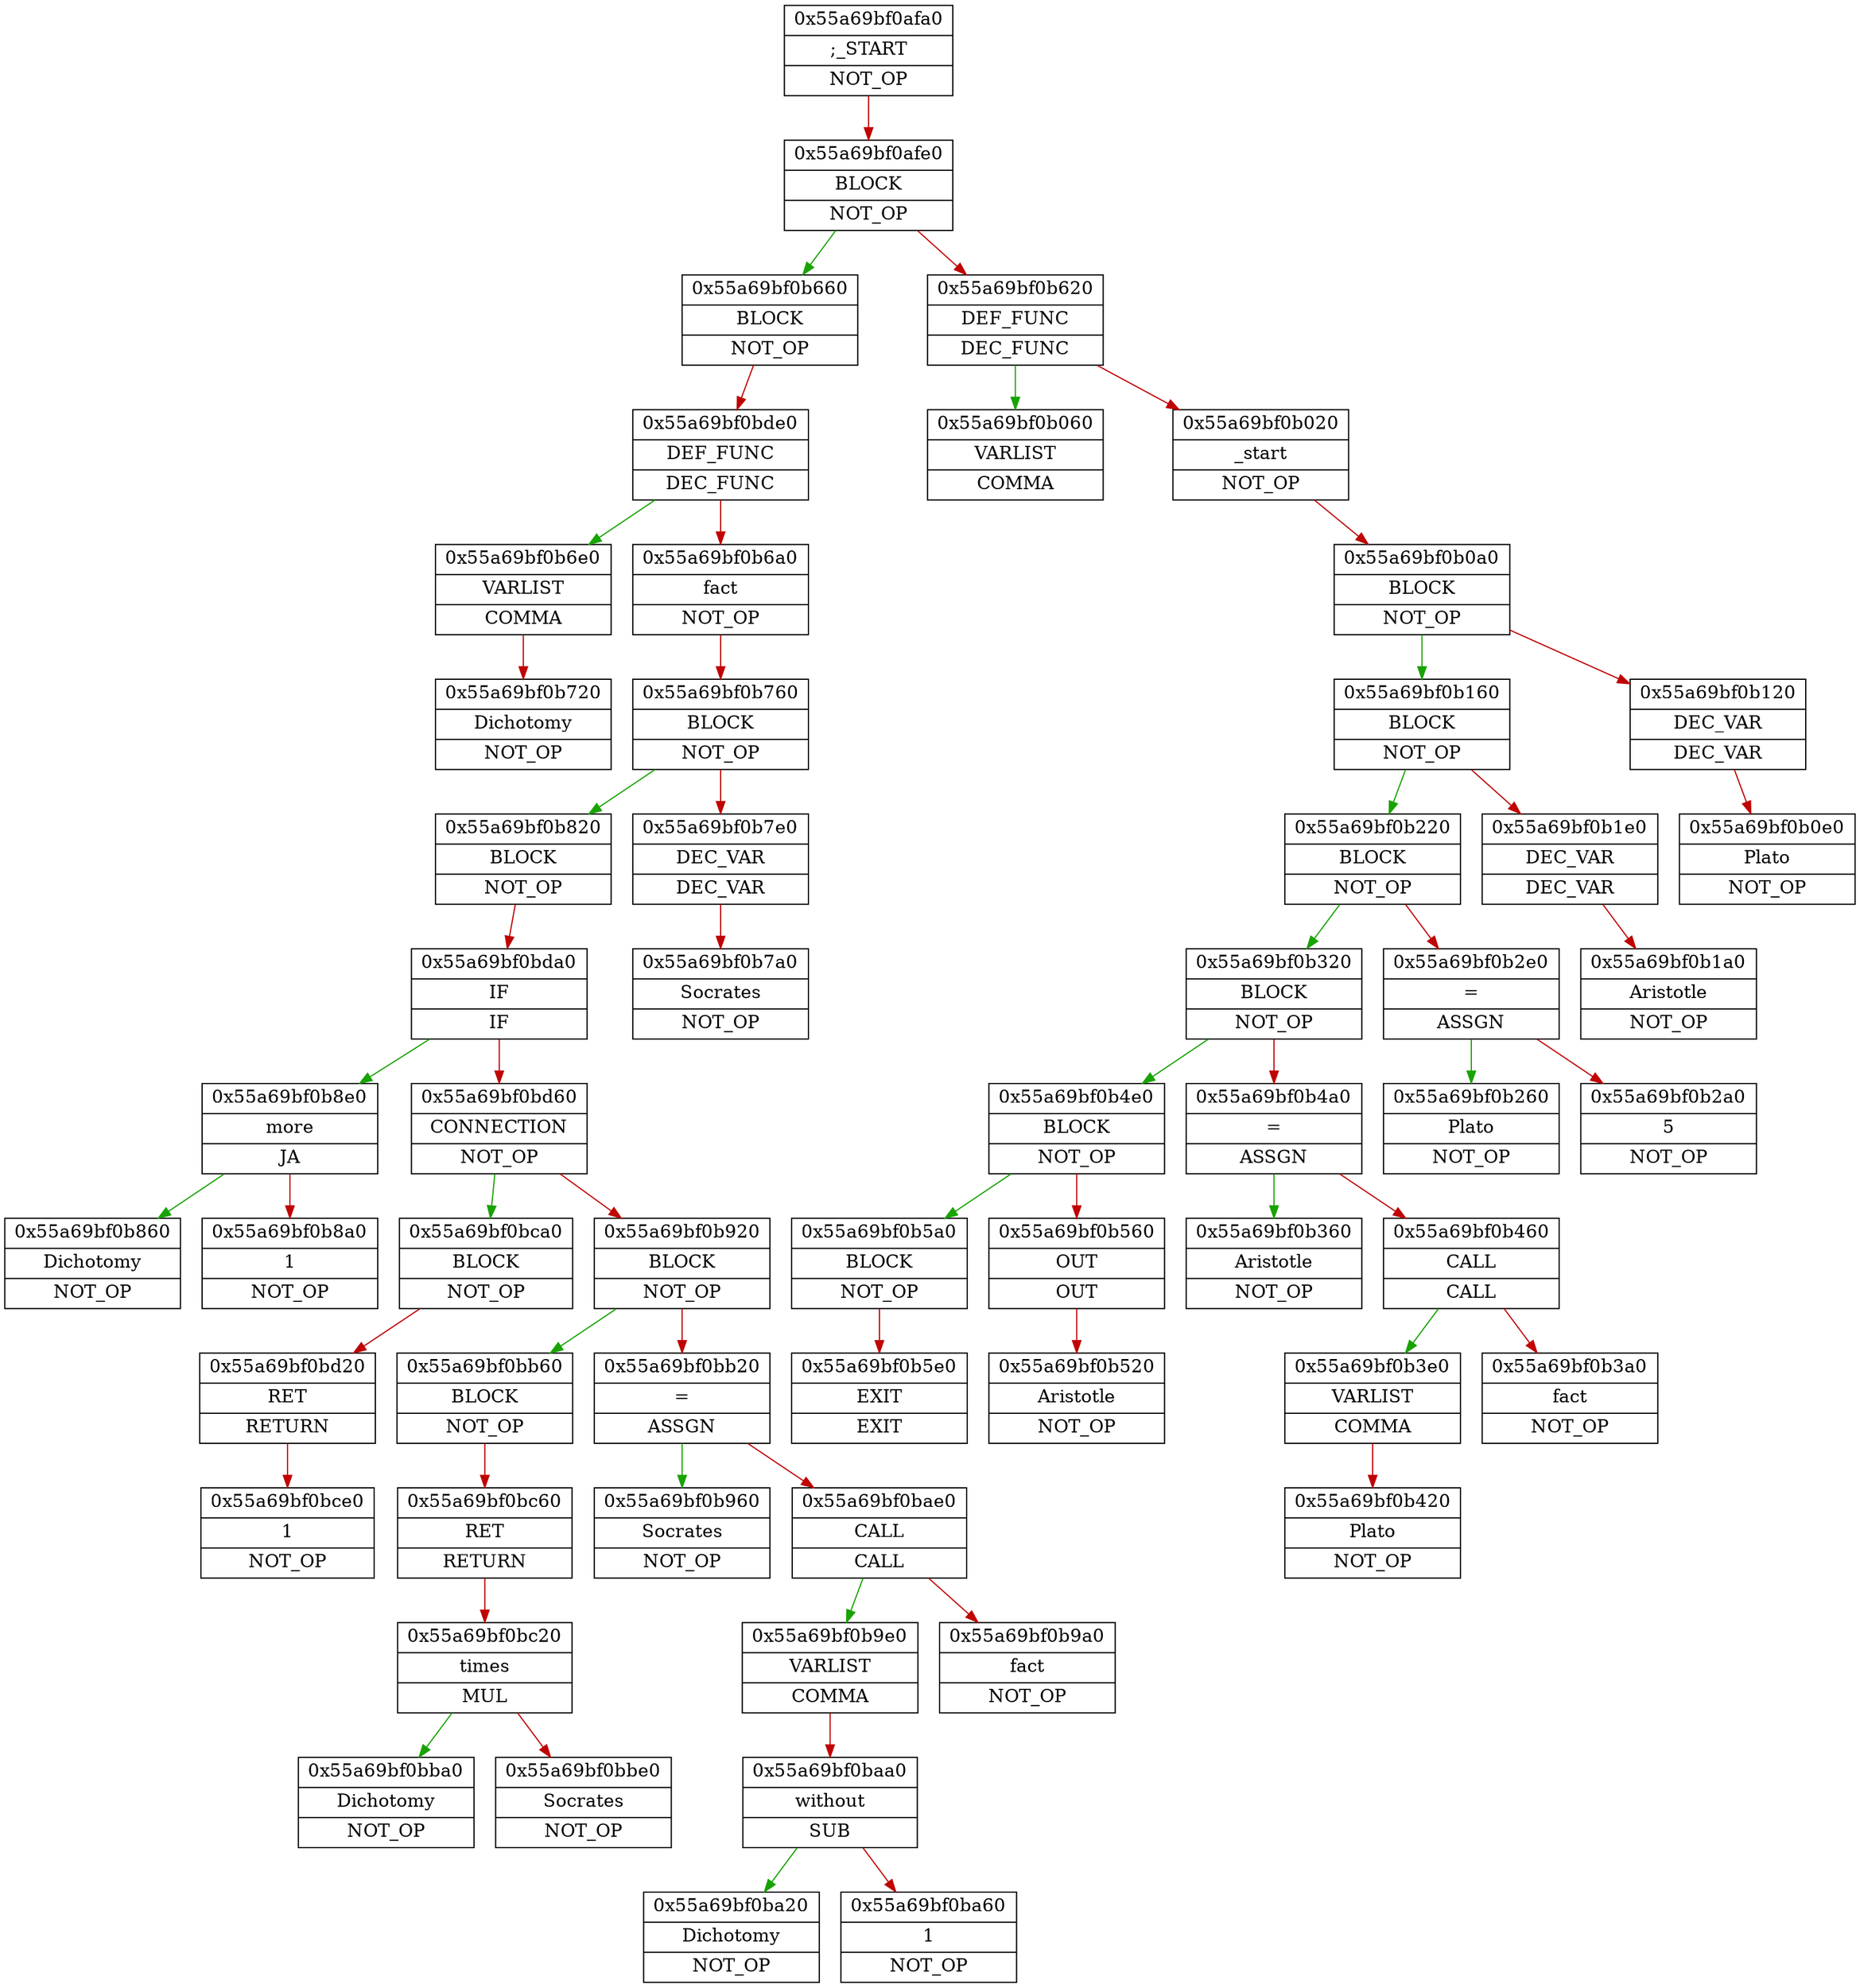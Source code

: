 digraph List {
	node [shape="record", fontsize=15] ;
	rankdir=TB;
	"0x55a69bf0b720" [label = "{0x55a69bf0b720 |Dichotomy |NOT_OP}"]
	"0x55a69bf0b6e0" [label = "{0x55a69bf0b6e0 |VARLIST |COMMA}"]
	"0x55a69bf0b860" [label = "{0x55a69bf0b860 |Dichotomy |NOT_OP}"]
	"0x55a69bf0b8a0" [label = "{0x55a69bf0b8a0 |1 |NOT_OP}"]
	"0x55a69bf0b8e0" [label = "{0x55a69bf0b8e0 |more |JA}"]
	"0x55a69bf0bce0" [label = "{0x55a69bf0bce0 |1 |NOT_OP}"]
	"0x55a69bf0bd20" [label = "{0x55a69bf0bd20 |RET |RETURN}"]
	"0x55a69bf0bca0" [label = "{0x55a69bf0bca0 |BLOCK |NOT_OP}"]
	"0x55a69bf0bba0" [label = "{0x55a69bf0bba0 |Dichotomy |NOT_OP}"]
	"0x55a69bf0bbe0" [label = "{0x55a69bf0bbe0 |Socrates |NOT_OP}"]
	"0x55a69bf0bc20" [label = "{0x55a69bf0bc20 |times |MUL}"]
	"0x55a69bf0bc60" [label = "{0x55a69bf0bc60 |RET |RETURN}"]
	"0x55a69bf0bb60" [label = "{0x55a69bf0bb60 |BLOCK |NOT_OP}"]
	"0x55a69bf0b960" [label = "{0x55a69bf0b960 |Socrates |NOT_OP}"]
	"0x55a69bf0ba20" [label = "{0x55a69bf0ba20 |Dichotomy |NOT_OP}"]
	"0x55a69bf0ba60" [label = "{0x55a69bf0ba60 |1 |NOT_OP}"]
	"0x55a69bf0baa0" [label = "{0x55a69bf0baa0 |without |SUB}"]
	"0x55a69bf0b9e0" [label = "{0x55a69bf0b9e0 |VARLIST |COMMA}"]
	"0x55a69bf0b9a0" [label = "{0x55a69bf0b9a0 |fact |NOT_OP}"]
	"0x55a69bf0bae0" [label = "{0x55a69bf0bae0 |CALL |CALL}"]
	"0x55a69bf0bb20" [label = "{0x55a69bf0bb20 |= |ASSGN}"]
	"0x55a69bf0b920" [label = "{0x55a69bf0b920 |BLOCK |NOT_OP}"]
	"0x55a69bf0bd60" [label = "{0x55a69bf0bd60 |CONNECTION |NOT_OP}"]
	"0x55a69bf0bda0" [label = "{0x55a69bf0bda0 |IF |IF}"]
	"0x55a69bf0b820" [label = "{0x55a69bf0b820 |BLOCK |NOT_OP}"]
	"0x55a69bf0b7a0" [label = "{0x55a69bf0b7a0 |Socrates |NOT_OP}"]
	"0x55a69bf0b7e0" [label = "{0x55a69bf0b7e0 |DEC_VAR |DEC_VAR}"]
	"0x55a69bf0b760" [label = "{0x55a69bf0b760 |BLOCK |NOT_OP}"]
	"0x55a69bf0b6a0" [label = "{0x55a69bf0b6a0 |fact |NOT_OP}"]
	"0x55a69bf0bde0" [label = "{0x55a69bf0bde0 |DEF_FUNC |DEC_FUNC}"]
	"0x55a69bf0b660" [label = "{0x55a69bf0b660 |BLOCK |NOT_OP}"]
	"0x55a69bf0b060" [label = "{0x55a69bf0b060 |VARLIST |COMMA}"]
	"0x55a69bf0b5e0" [label = "{0x55a69bf0b5e0 |EXIT |EXIT}"]
	"0x55a69bf0b5a0" [label = "{0x55a69bf0b5a0 |BLOCK |NOT_OP}"]
	"0x55a69bf0b520" [label = "{0x55a69bf0b520 |Aristotle |NOT_OP}"]
	"0x55a69bf0b560" [label = "{0x55a69bf0b560 |OUT |OUT}"]
	"0x55a69bf0b4e0" [label = "{0x55a69bf0b4e0 |BLOCK |NOT_OP}"]
	"0x55a69bf0b360" [label = "{0x55a69bf0b360 |Aristotle |NOT_OP}"]
	"0x55a69bf0b420" [label = "{0x55a69bf0b420 |Plato |NOT_OP}"]
	"0x55a69bf0b3e0" [label = "{0x55a69bf0b3e0 |VARLIST |COMMA}"]
	"0x55a69bf0b3a0" [label = "{0x55a69bf0b3a0 |fact |NOT_OP}"]
	"0x55a69bf0b460" [label = "{0x55a69bf0b460 |CALL |CALL}"]
	"0x55a69bf0b4a0" [label = "{0x55a69bf0b4a0 |= |ASSGN}"]
	"0x55a69bf0b320" [label = "{0x55a69bf0b320 |BLOCK |NOT_OP}"]
	"0x55a69bf0b260" [label = "{0x55a69bf0b260 |Plato |NOT_OP}"]
	"0x55a69bf0b2a0" [label = "{0x55a69bf0b2a0 |5 |NOT_OP}"]
	"0x55a69bf0b2e0" [label = "{0x55a69bf0b2e0 |= |ASSGN}"]
	"0x55a69bf0b220" [label = "{0x55a69bf0b220 |BLOCK |NOT_OP}"]
	"0x55a69bf0b1a0" [label = "{0x55a69bf0b1a0 |Aristotle |NOT_OP}"]
	"0x55a69bf0b1e0" [label = "{0x55a69bf0b1e0 |DEC_VAR |DEC_VAR}"]
	"0x55a69bf0b160" [label = "{0x55a69bf0b160 |BLOCK |NOT_OP}"]
	"0x55a69bf0b0e0" [label = "{0x55a69bf0b0e0 |Plato |NOT_OP}"]
	"0x55a69bf0b120" [label = "{0x55a69bf0b120 |DEC_VAR |DEC_VAR}"]
	"0x55a69bf0b0a0" [label = "{0x55a69bf0b0a0 |BLOCK |NOT_OP}"]
	"0x55a69bf0b020" [label = "{0x55a69bf0b020 |_start |NOT_OP}"]
	"0x55a69bf0b620" [label = "{0x55a69bf0b620 |DEF_FUNC |DEC_FUNC}"]
	"0x55a69bf0afe0" [label = "{0x55a69bf0afe0 |BLOCK |NOT_OP}"]
	"0x55a69bf0afa0" [label = "{0x55a69bf0afa0 |;_START |NOT_OP}"]
	edge [color = "#19A302"] ;
	edge [color = "#C00303"] ;
	"0x55a69bf0afa0" -> "0x55a69bf0afe0";
	edge [color = "#19A302"] ;
	"0x55a69bf0afe0" -> "0x55a69bf0b660";
	edge [color = "#19A302"] ;
	edge [color = "#C00303"] ;
	"0x55a69bf0b660" -> "0x55a69bf0bde0";
	edge [color = "#19A302"] ;
	"0x55a69bf0bde0" -> "0x55a69bf0b6e0";
	edge [color = "#19A302"] ;
	edge [color = "#C00303"] ;
	"0x55a69bf0b6e0" -> "0x55a69bf0b720";
	edge [color = "#19A302"] ;
	edge [color = "#C00303"] ;
	edge [color = "#C00303"] ;
	"0x55a69bf0bde0" -> "0x55a69bf0b6a0";
	edge [color = "#19A302"] ;
	edge [color = "#C00303"] ;
	"0x55a69bf0b6a0" -> "0x55a69bf0b760";
	edge [color = "#19A302"] ;
	"0x55a69bf0b760" -> "0x55a69bf0b820";
	edge [color = "#19A302"] ;
	edge [color = "#C00303"] ;
	"0x55a69bf0b820" -> "0x55a69bf0bda0";
	edge [color = "#19A302"] ;
	"0x55a69bf0bda0" -> "0x55a69bf0b8e0";
	edge [color = "#19A302"] ;
	"0x55a69bf0b8e0" -> "0x55a69bf0b860";
	edge [color = "#19A302"] ;
	edge [color = "#C00303"] ;
	edge [color = "#C00303"] ;
	"0x55a69bf0b8e0" -> "0x55a69bf0b8a0";
	edge [color = "#19A302"] ;
	edge [color = "#C00303"] ;
	edge [color = "#C00303"] ;
	"0x55a69bf0bda0" -> "0x55a69bf0bd60";
	edge [color = "#19A302"] ;
	"0x55a69bf0bd60" -> "0x55a69bf0bca0";
	edge [color = "#19A302"] ;
	edge [color = "#C00303"] ;
	"0x55a69bf0bca0" -> "0x55a69bf0bd20";
	edge [color = "#19A302"] ;
	edge [color = "#C00303"] ;
	"0x55a69bf0bd20" -> "0x55a69bf0bce0";
	edge [color = "#19A302"] ;
	edge [color = "#C00303"] ;
	edge [color = "#C00303"] ;
	"0x55a69bf0bd60" -> "0x55a69bf0b920";
	edge [color = "#19A302"] ;
	"0x55a69bf0b920" -> "0x55a69bf0bb60";
	edge [color = "#19A302"] ;
	edge [color = "#C00303"] ;
	"0x55a69bf0bb60" -> "0x55a69bf0bc60";
	edge [color = "#19A302"] ;
	edge [color = "#C00303"] ;
	"0x55a69bf0bc60" -> "0x55a69bf0bc20";
	edge [color = "#19A302"] ;
	"0x55a69bf0bc20" -> "0x55a69bf0bba0";
	edge [color = "#19A302"] ;
	edge [color = "#C00303"] ;
	edge [color = "#C00303"] ;
	"0x55a69bf0bc20" -> "0x55a69bf0bbe0";
	edge [color = "#19A302"] ;
	edge [color = "#C00303"] ;
	edge [color = "#C00303"] ;
	"0x55a69bf0b920" -> "0x55a69bf0bb20";
	edge [color = "#19A302"] ;
	"0x55a69bf0bb20" -> "0x55a69bf0b960";
	edge [color = "#19A302"] ;
	edge [color = "#C00303"] ;
	edge [color = "#C00303"] ;
	"0x55a69bf0bb20" -> "0x55a69bf0bae0";
	edge [color = "#19A302"] ;
	"0x55a69bf0bae0" -> "0x55a69bf0b9e0";
	edge [color = "#19A302"] ;
	edge [color = "#C00303"] ;
	"0x55a69bf0b9e0" -> "0x55a69bf0baa0";
	edge [color = "#19A302"] ;
	"0x55a69bf0baa0" -> "0x55a69bf0ba20";
	edge [color = "#19A302"] ;
	edge [color = "#C00303"] ;
	edge [color = "#C00303"] ;
	"0x55a69bf0baa0" -> "0x55a69bf0ba60";
	edge [color = "#19A302"] ;
	edge [color = "#C00303"] ;
	edge [color = "#C00303"] ;
	"0x55a69bf0bae0" -> "0x55a69bf0b9a0";
	edge [color = "#19A302"] ;
	edge [color = "#C00303"] ;
	edge [color = "#C00303"] ;
	"0x55a69bf0b760" -> "0x55a69bf0b7e0";
	edge [color = "#19A302"] ;
	edge [color = "#C00303"] ;
	"0x55a69bf0b7e0" -> "0x55a69bf0b7a0";
	edge [color = "#19A302"] ;
	edge [color = "#C00303"] ;
	edge [color = "#C00303"] ;
	"0x55a69bf0afe0" -> "0x55a69bf0b620";
	edge [color = "#19A302"] ;
	"0x55a69bf0b620" -> "0x55a69bf0b060";
	edge [color = "#19A302"] ;
	edge [color = "#C00303"] ;
	edge [color = "#C00303"] ;
	"0x55a69bf0b620" -> "0x55a69bf0b020";
	edge [color = "#19A302"] ;
	edge [color = "#C00303"] ;
	"0x55a69bf0b020" -> "0x55a69bf0b0a0";
	edge [color = "#19A302"] ;
	"0x55a69bf0b0a0" -> "0x55a69bf0b160";
	edge [color = "#19A302"] ;
	"0x55a69bf0b160" -> "0x55a69bf0b220";
	edge [color = "#19A302"] ;
	"0x55a69bf0b220" -> "0x55a69bf0b320";
	edge [color = "#19A302"] ;
	"0x55a69bf0b320" -> "0x55a69bf0b4e0";
	edge [color = "#19A302"] ;
	"0x55a69bf0b4e0" -> "0x55a69bf0b5a0";
	edge [color = "#19A302"] ;
	edge [color = "#C00303"] ;
	"0x55a69bf0b5a0" -> "0x55a69bf0b5e0";
	edge [color = "#19A302"] ;
	edge [color = "#C00303"] ;
	edge [color = "#C00303"] ;
	"0x55a69bf0b4e0" -> "0x55a69bf0b560";
	edge [color = "#19A302"] ;
	edge [color = "#C00303"] ;
	"0x55a69bf0b560" -> "0x55a69bf0b520";
	edge [color = "#19A302"] ;
	edge [color = "#C00303"] ;
	edge [color = "#C00303"] ;
	"0x55a69bf0b320" -> "0x55a69bf0b4a0";
	edge [color = "#19A302"] ;
	"0x55a69bf0b4a0" -> "0x55a69bf0b360";
	edge [color = "#19A302"] ;
	edge [color = "#C00303"] ;
	edge [color = "#C00303"] ;
	"0x55a69bf0b4a0" -> "0x55a69bf0b460";
	edge [color = "#19A302"] ;
	"0x55a69bf0b460" -> "0x55a69bf0b3e0";
	edge [color = "#19A302"] ;
	edge [color = "#C00303"] ;
	"0x55a69bf0b3e0" -> "0x55a69bf0b420";
	edge [color = "#19A302"] ;
	edge [color = "#C00303"] ;
	edge [color = "#C00303"] ;
	"0x55a69bf0b460" -> "0x55a69bf0b3a0";
	edge [color = "#19A302"] ;
	edge [color = "#C00303"] ;
	edge [color = "#C00303"] ;
	"0x55a69bf0b220" -> "0x55a69bf0b2e0";
	edge [color = "#19A302"] ;
	"0x55a69bf0b2e0" -> "0x55a69bf0b260";
	edge [color = "#19A302"] ;
	edge [color = "#C00303"] ;
	edge [color = "#C00303"] ;
	"0x55a69bf0b2e0" -> "0x55a69bf0b2a0";
	edge [color = "#19A302"] ;
	edge [color = "#C00303"] ;
	edge [color = "#C00303"] ;
	"0x55a69bf0b160" -> "0x55a69bf0b1e0";
	edge [color = "#19A302"] ;
	edge [color = "#C00303"] ;
	"0x55a69bf0b1e0" -> "0x55a69bf0b1a0";
	edge [color = "#19A302"] ;
	edge [color = "#C00303"] ;
	edge [color = "#C00303"] ;
	"0x55a69bf0b0a0" -> "0x55a69bf0b120";
	edge [color = "#19A302"] ;
	edge [color = "#C00303"] ;
	"0x55a69bf0b120" -> "0x55a69bf0b0e0";
	edge [color = "#19A302"] ;
	edge [color = "#C00303"] ;
}